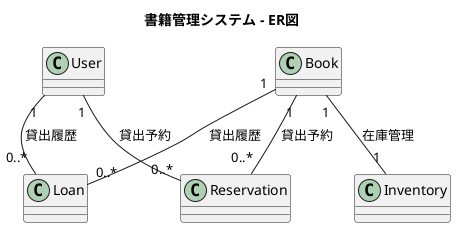 @startuml
title 書籍管理システム - ER図

Book "1" -- "0..*" Reservation : "貸出予約"
Book "1" -- "0..*" Loan : "貸出履歴"
User "1" -- "0..*" Reservation : "貸出予約"
User "1" -- "0..*" Loan : "貸出履歴"
Book "1" -- "1" Inventory : "在庫管理"


@enduml